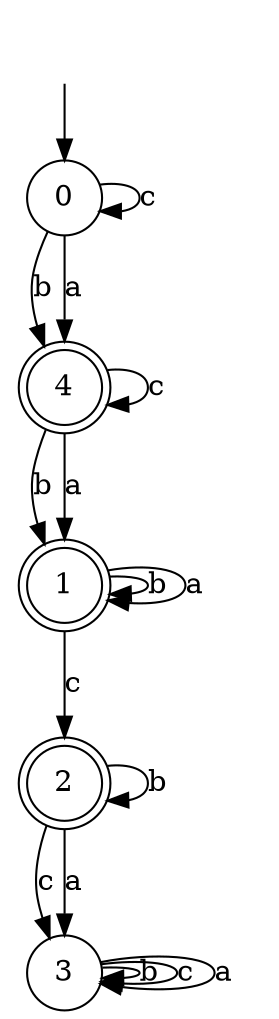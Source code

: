 digraph g {
__start [label=""shape=none]
	0[shape="circle" label="0"]
	1[shape="doublecircle" label="1"]
	2[shape="doublecircle" label="2"]
	3[shape="circle" label="3"]
	4[shape="doublecircle" label="4"]
__start -> 0
	0->4 [label="b"]
	0->0 [label="c"]
	0->4 [label="a"]
	1->1 [label="b"]
	1->2 [label="c"]
	1->1 [label="a"]
	2->2 [label="b"]
	2->3 [label="c"]
	2->3 [label="a"]
	3->3 [label="b"]
	3->3 [label="c"]
	3->3 [label="a"]
	4->1 [label="b"]
	4->4 [label="c"]
	4->1 [label="a"]
}